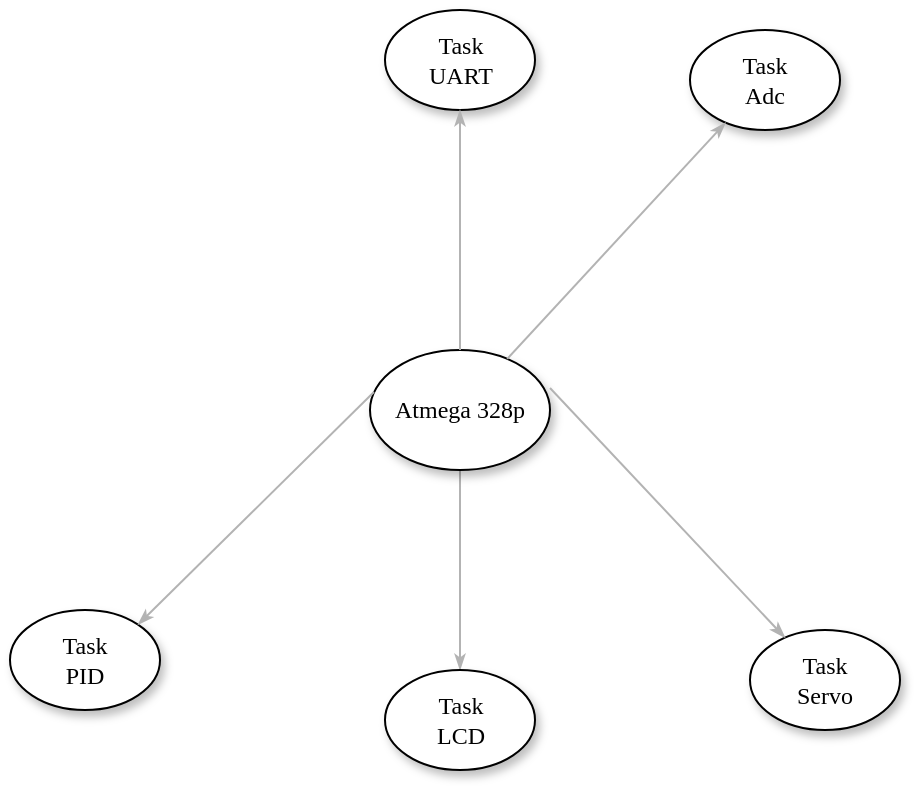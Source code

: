 <mxfile version="13.7.2" type="github">
  <diagram name="Page-1" id="42789a77-a242-8287-6e28-9cd8cfd52e62">
    <mxGraphModel dx="742" dy="525" grid="1" gridSize="10" guides="1" tooltips="1" connect="1" arrows="1" fold="1" page="1" pageScale="1" pageWidth="1100" pageHeight="850" background="#ffffff" math="0" shadow="0">
      <root>
        <mxCell id="0" />
        <mxCell id="1" parent="0" />
        <mxCell id="1ea317790d2ca983-12" style="edgeStyle=none;rounded=1;html=1;labelBackgroundColor=none;startArrow=none;startFill=0;startSize=5;endArrow=classicThin;endFill=1;endSize=5;jettySize=auto;orthogonalLoop=1;strokeColor=#B3B3B3;strokeWidth=1;fontFamily=Verdana;fontSize=12" parent="1" source="1ea317790d2ca983-1" target="1ea317790d2ca983-2" edge="1">
          <mxGeometry relative="1" as="geometry" />
        </mxCell>
        <mxCell id="1ea317790d2ca983-1" value="Atmega 328p" style="ellipse;whiteSpace=wrap;html=1;rounded=0;shadow=1;comic=0;labelBackgroundColor=none;strokeWidth=1;fontFamily=Verdana;fontSize=12;align=center;" parent="1" vertex="1">
          <mxGeometry x="390" y="200" width="90" height="60" as="geometry" />
        </mxCell>
        <mxCell id="1ea317790d2ca983-2" value="Task&lt;br&gt;LCD" style="ellipse;whiteSpace=wrap;html=1;rounded=0;shadow=1;comic=0;labelBackgroundColor=none;strokeWidth=1;fontFamily=Verdana;fontSize=12;align=center;" parent="1" vertex="1">
          <mxGeometry x="397.5" y="360" width="75" height="50" as="geometry" />
        </mxCell>
        <mxCell id="1ea317790d2ca983-3" value="Task&lt;br&gt;Servo" style="ellipse;whiteSpace=wrap;html=1;rounded=0;shadow=1;comic=0;labelBackgroundColor=none;strokeWidth=1;fontFamily=Verdana;fontSize=12;align=center;" parent="1" vertex="1">
          <mxGeometry x="580" y="340" width="75" height="50" as="geometry" />
        </mxCell>
        <mxCell id="1ea317790d2ca983-9" value="Task&lt;br&gt;PID" style="ellipse;whiteSpace=wrap;html=1;rounded=0;shadow=1;comic=0;labelBackgroundColor=none;strokeWidth=1;fontFamily=Verdana;fontSize=12;align=center;" parent="1" vertex="1">
          <mxGeometry x="210" y="330" width="75" height="50" as="geometry" />
        </mxCell>
        <mxCell id="RyhDBLrKtA3u1oxsrH-I-1" style="edgeStyle=none;rounded=1;html=1;labelBackgroundColor=none;startArrow=none;startFill=0;startSize=5;endArrow=classicThin;endFill=1;endSize=5;jettySize=auto;orthogonalLoop=1;strokeColor=#B3B3B3;strokeWidth=1;fontFamily=Verdana;fontSize=12;exitX=1;exitY=0.317;exitDx=0;exitDy=0;exitPerimeter=0;" edge="1" parent="1" source="1ea317790d2ca983-1" target="1ea317790d2ca983-3">
          <mxGeometry relative="1" as="geometry">
            <mxPoint x="600" y="320" as="sourcePoint" />
            <mxPoint x="550" y="290" as="targetPoint" />
          </mxGeometry>
        </mxCell>
        <mxCell id="RyhDBLrKtA3u1oxsrH-I-3" style="edgeStyle=none;rounded=1;html=1;labelBackgroundColor=none;startArrow=none;startFill=0;startSize=5;endArrow=classicThin;endFill=1;endSize=5;jettySize=auto;orthogonalLoop=1;strokeColor=#B3B3B3;strokeWidth=1;fontFamily=Verdana;fontSize=12;entryX=1;entryY=0;entryDx=0;entryDy=0;exitX=0.022;exitY=0.35;exitDx=0;exitDy=0;exitPerimeter=0;" edge="1" parent="1" source="1ea317790d2ca983-1" target="1ea317790d2ca983-9">
          <mxGeometry relative="1" as="geometry">
            <mxPoint x="260" y="220" as="sourcePoint" />
            <mxPoint x="420" y="155.98" as="targetPoint" />
          </mxGeometry>
        </mxCell>
        <mxCell id="RyhDBLrKtA3u1oxsrH-I-4" value="Task&lt;br&gt;Adc" style="ellipse;whiteSpace=wrap;html=1;rounded=0;shadow=1;comic=0;labelBackgroundColor=none;strokeWidth=1;fontFamily=Verdana;fontSize=12;align=center;" vertex="1" parent="1">
          <mxGeometry x="550" y="40" width="75" height="50" as="geometry" />
        </mxCell>
        <mxCell id="RyhDBLrKtA3u1oxsrH-I-5" style="edgeStyle=none;rounded=1;html=1;labelBackgroundColor=none;startArrow=none;startFill=0;startSize=5;endArrow=classicThin;endFill=1;endSize=5;jettySize=auto;orthogonalLoop=1;strokeColor=#B3B3B3;strokeWidth=1;fontFamily=Verdana;fontSize=12;" edge="1" parent="1" source="1ea317790d2ca983-1" target="RyhDBLrKtA3u1oxsrH-I-4">
          <mxGeometry relative="1" as="geometry">
            <mxPoint x="580" y="130" as="sourcePoint" />
            <mxPoint x="480" y="170" as="targetPoint" />
          </mxGeometry>
        </mxCell>
        <mxCell id="RyhDBLrKtA3u1oxsrH-I-6" value="Task&lt;br&gt;UART" style="ellipse;whiteSpace=wrap;html=1;rounded=0;shadow=1;comic=0;labelBackgroundColor=none;strokeWidth=1;fontFamily=Verdana;fontSize=12;align=center;" vertex="1" parent="1">
          <mxGeometry x="397.5" y="30" width="75" height="50" as="geometry" />
        </mxCell>
        <mxCell id="RyhDBLrKtA3u1oxsrH-I-7" style="edgeStyle=none;rounded=1;html=1;labelBackgroundColor=none;startArrow=none;startFill=0;startSize=5;endArrow=classicThin;endFill=1;endSize=5;jettySize=auto;orthogonalLoop=1;strokeColor=#B3B3B3;strokeWidth=1;fontFamily=Verdana;fontSize=12;entryX=0.5;entryY=1;entryDx=0;entryDy=0;exitX=0.5;exitY=0;exitDx=0;exitDy=0;" edge="1" parent="1" source="1ea317790d2ca983-1" target="RyhDBLrKtA3u1oxsrH-I-6">
          <mxGeometry relative="1" as="geometry">
            <mxPoint x="420" y="160" as="sourcePoint" />
            <mxPoint x="360" y="250" as="targetPoint" />
          </mxGeometry>
        </mxCell>
      </root>
    </mxGraphModel>
  </diagram>
</mxfile>
